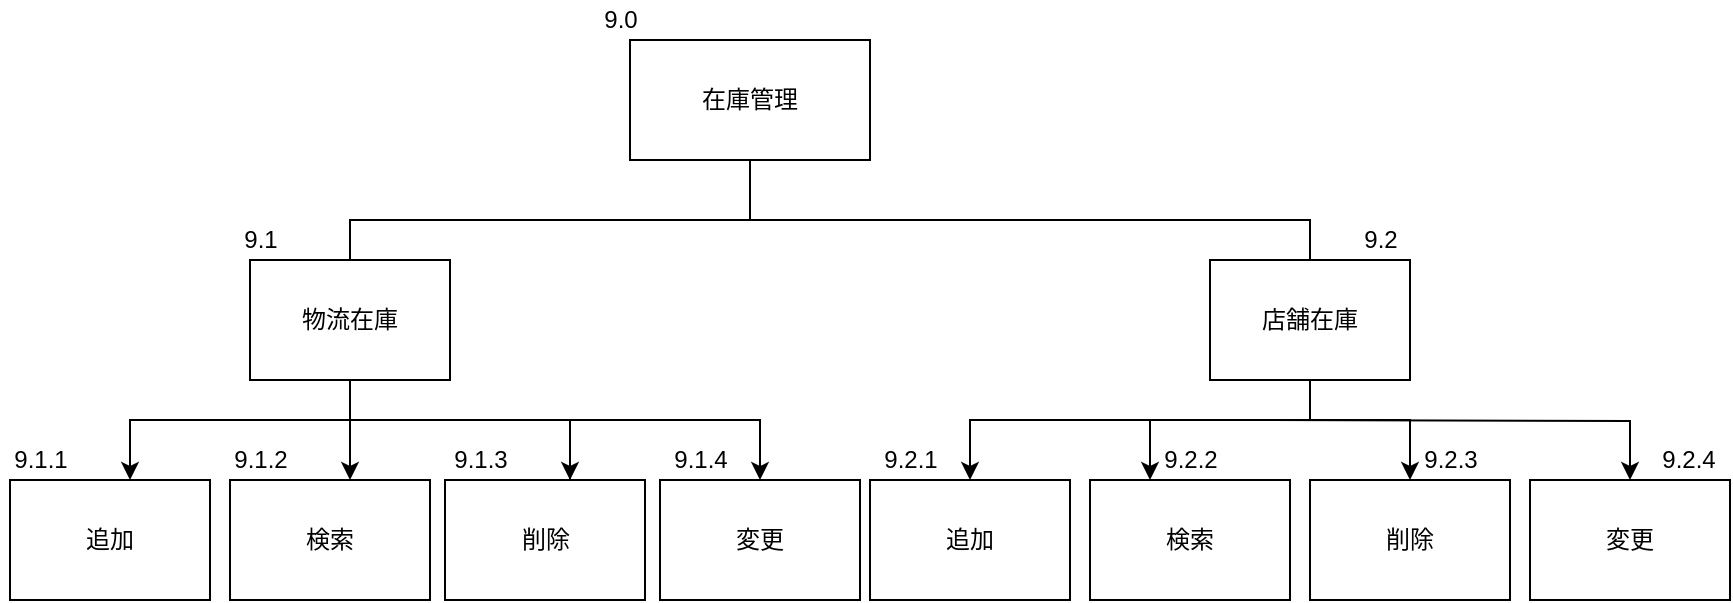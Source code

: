 <mxfile version="12.1.9" type="device" pages="1"><diagram id="4Y8vLPbGwNCtz-7F2Xv8" name="Page-1"><mxGraphModel dx="998" dy="1386" grid="1" gridSize="10" guides="1" tooltips="1" connect="1" arrows="1" fold="1" page="1" pageScale="1" pageWidth="583" pageHeight="827" math="0" shadow="0"><root><mxCell id="0"/><mxCell id="1" parent="0"/><UserObject label="在庫管理" treeRoot="1" id="3oHcFFwi6BJ42-X7Pc55-1"><mxCell style="whiteSpace=wrap;html=1;align=center;treeFolding=1;treeMoving=1;container=1;recursiveResize=0;" parent="1" vertex="1"><mxGeometry x="360" y="10" width="120" height="60" as="geometry"/></mxCell></UserObject><mxCell id="8rWShc0tzoQxXbKbxwzi-8" value="" style="edgeStyle=orthogonalEdgeStyle;rounded=0;orthogonalLoop=1;jettySize=auto;html=1;" edge="1" parent="1" source="3oHcFFwi6BJ42-X7Pc55-2" target="8rWShc0tzoQxXbKbxwzi-7"><mxGeometry relative="1" as="geometry"><Array as="points"><mxPoint x="700" y="200"/><mxPoint x="530" y="200"/></Array></mxGeometry></mxCell><mxCell id="8rWShc0tzoQxXbKbxwzi-12" value="" style="edgeStyle=orthogonalEdgeStyle;rounded=0;orthogonalLoop=1;jettySize=auto;html=1;" edge="1" parent="1" source="3oHcFFwi6BJ42-X7Pc55-2" target="8rWShc0tzoQxXbKbxwzi-11"><mxGeometry relative="1" as="geometry"><Array as="points"><mxPoint x="700" y="200"/><mxPoint x="750" y="200"/></Array></mxGeometry></mxCell><mxCell id="3oHcFFwi6BJ42-X7Pc55-2" value="店舗在庫" style="whiteSpace=wrap;html=1;align=center;verticalAlign=middle;container=1;recursiveResize=0;treeFolding=1;treeMoving=1;" parent="1" vertex="1"><mxGeometry x="650" y="120" width="100" height="60" as="geometry"/></mxCell><mxCell id="8rWShc0tzoQxXbKbxwzi-14" value="" style="edgeStyle=orthogonalEdgeStyle;rounded=0;orthogonalLoop=1;jettySize=auto;html=1;" edge="1" parent="1" target="8rWShc0tzoQxXbKbxwzi-13"><mxGeometry relative="1" as="geometry"><mxPoint x="660" y="200" as="sourcePoint"/></mxGeometry></mxCell><mxCell id="8rWShc0tzoQxXbKbxwzi-11" value="削除" style="whiteSpace=wrap;html=1;align=center;verticalAlign=middle;container=1;recursiveResize=0;treeFolding=1;treeMoving=1;" vertex="1" parent="1"><mxGeometry x="700" y="230" width="100" height="60" as="geometry"/></mxCell><mxCell id="8rWShc0tzoQxXbKbxwzi-13" value="変更" style="whiteSpace=wrap;html=1;align=center;verticalAlign=middle;container=1;recursiveResize=0;treeFolding=1;treeMoving=1;" vertex="1" parent="1"><mxGeometry x="810" y="230" width="100" height="60" as="geometry"/></mxCell><mxCell id="8rWShc0tzoQxXbKbxwzi-10" value="" style="edgeStyle=orthogonalEdgeStyle;rounded=0;orthogonalLoop=1;jettySize=auto;html=1;" edge="1" parent="1" target="8rWShc0tzoQxXbKbxwzi-9"><mxGeometry relative="1" as="geometry"><mxPoint x="540" y="200" as="sourcePoint"/><Array as="points"><mxPoint x="620" y="200"/></Array></mxGeometry></mxCell><mxCell id="8rWShc0tzoQxXbKbxwzi-7" value="追加" style="whiteSpace=wrap;html=1;align=center;verticalAlign=middle;container=1;recursiveResize=0;treeFolding=1;treeMoving=1;" vertex="1" parent="1"><mxGeometry x="480" y="230" width="100" height="60" as="geometry"/></mxCell><mxCell id="8rWShc0tzoQxXbKbxwzi-9" value="検索" style="whiteSpace=wrap;html=1;align=center;verticalAlign=middle;container=1;recursiveResize=0;treeFolding=1;treeMoving=1;" vertex="1" parent="1"><mxGeometry x="590" y="230" width="100" height="60" as="geometry"/></mxCell><mxCell id="3oHcFFwi6BJ42-X7Pc55-3" value="" style="edgeStyle=elbowEdgeStyle;elbow=vertical;startArrow=none;endArrow=none;rounded=0;" parent="1" target="3oHcFFwi6BJ42-X7Pc55-2" edge="1"><mxGeometry relative="1" as="geometry"><mxPoint x="420" y="90" as="sourcePoint"/><Array as="points"><mxPoint x="270" y="100"/><mxPoint x="420" y="100"/><mxPoint x="340" y="100"/><mxPoint x="430" y="100"/></Array></mxGeometry></mxCell><mxCell id="8rWShc0tzoQxXbKbxwzi-2" value="" style="edgeStyle=orthogonalEdgeStyle;rounded=0;orthogonalLoop=1;jettySize=auto;html=1;" edge="1" parent="1" source="3oHcFFwi6BJ42-X7Pc55-4" target="8rWShc0tzoQxXbKbxwzi-1"><mxGeometry relative="1" as="geometry"><Array as="points"><mxPoint x="220" y="200"/><mxPoint x="110" y="200"/></Array></mxGeometry></mxCell><mxCell id="8rWShc0tzoQxXbKbxwzi-6" value="" style="edgeStyle=orthogonalEdgeStyle;rounded=0;orthogonalLoop=1;jettySize=auto;html=1;" edge="1" parent="1" source="3oHcFFwi6BJ42-X7Pc55-4" target="8rWShc0tzoQxXbKbxwzi-5"><mxGeometry relative="1" as="geometry"><Array as="points"><mxPoint x="220" y="200"/><mxPoint x="330" y="200"/></Array></mxGeometry></mxCell><mxCell id="3oHcFFwi6BJ42-X7Pc55-4" value="物流在庫" style="whiteSpace=wrap;html=1;align=center;verticalAlign=middle;container=1;recursiveResize=0;treeFolding=1;treeMoving=1;" parent="1" vertex="1"><mxGeometry x="170" y="120" width="100" height="60" as="geometry"/></mxCell><mxCell id="8rWShc0tzoQxXbKbxwzi-16" value="" style="edgeStyle=orthogonalEdgeStyle;rounded=0;orthogonalLoop=1;jettySize=auto;html=1;" edge="1" parent="1" source="8rWShc0tzoQxXbKbxwzi-5" target="8rWShc0tzoQxXbKbxwzi-15"><mxGeometry relative="1" as="geometry"><Array as="points"><mxPoint x="330" y="200"/></Array></mxGeometry></mxCell><mxCell id="8rWShc0tzoQxXbKbxwzi-5" value="削除" style="whiteSpace=wrap;html=1;align=center;verticalAlign=middle;container=1;recursiveResize=0;treeFolding=1;treeMoving=1;" vertex="1" parent="1"><mxGeometry x="267.5" y="230" width="100" height="60" as="geometry"/></mxCell><mxCell id="8rWShc0tzoQxXbKbxwzi-15" value="変更" style="whiteSpace=wrap;html=1;align=center;verticalAlign=middle;container=1;recursiveResize=0;treeFolding=1;treeMoving=1;" vertex="1" parent="1"><mxGeometry x="375" y="230" width="100" height="60" as="geometry"/></mxCell><mxCell id="8rWShc0tzoQxXbKbxwzi-4" value="" style="edgeStyle=orthogonalEdgeStyle;rounded=0;orthogonalLoop=1;jettySize=auto;html=1;exitX=0.5;exitY=1;exitDx=0;exitDy=0;" edge="1" parent="1" source="3oHcFFwi6BJ42-X7Pc55-4" target="8rWShc0tzoQxXbKbxwzi-3"><mxGeometry relative="1" as="geometry"><Array as="points"><mxPoint x="220" y="180"/></Array></mxGeometry></mxCell><mxCell id="8rWShc0tzoQxXbKbxwzi-1" value="追加" style="whiteSpace=wrap;html=1;align=center;verticalAlign=middle;container=1;recursiveResize=0;treeFolding=1;treeMoving=1;" vertex="1" parent="1"><mxGeometry x="50" y="230" width="100" height="60" as="geometry"/></mxCell><mxCell id="8rWShc0tzoQxXbKbxwzi-3" value="検索" style="whiteSpace=wrap;html=1;align=center;verticalAlign=middle;container=1;recursiveResize=0;treeFolding=1;treeMoving=1;" vertex="1" parent="1"><mxGeometry x="160" y="230" width="100" height="60" as="geometry"/></mxCell><mxCell id="3oHcFFwi6BJ42-X7Pc55-5" value="" style="edgeStyle=elbowEdgeStyle;elbow=vertical;startArrow=none;endArrow=none;rounded=0;exitX=0.5;exitY=1;exitDx=0;exitDy=0;" parent="1" target="3oHcFFwi6BJ42-X7Pc55-4" edge="1" source="3oHcFFwi6BJ42-X7Pc55-1"><mxGeometry relative="1" as="geometry"><mxPoint x="420" y="100" as="sourcePoint"/><Array as="points"><mxPoint x="420" y="100"/><mxPoint x="290" y="80"/></Array></mxGeometry></mxCell><mxCell id="8rWShc0tzoQxXbKbxwzi-17" value="9.0" style="text;html=1;resizable=0;autosize=1;align=center;verticalAlign=middle;points=[];fillColor=none;strokeColor=none;rounded=0;" vertex="1" parent="1"><mxGeometry x="340" y="-10" width="30" height="20" as="geometry"/></mxCell><mxCell id="8rWShc0tzoQxXbKbxwzi-18" value="9.1" style="text;html=1;resizable=0;autosize=1;align=center;verticalAlign=middle;points=[];fillColor=none;strokeColor=none;rounded=0;" vertex="1" parent="1"><mxGeometry x="160" y="100" width="30" height="20" as="geometry"/></mxCell><mxCell id="8rWShc0tzoQxXbKbxwzi-19" value="9.2" style="text;html=1;resizable=0;autosize=1;align=center;verticalAlign=middle;points=[];fillColor=none;strokeColor=none;rounded=0;" vertex="1" parent="1"><mxGeometry x="720" y="100" width="30" height="20" as="geometry"/></mxCell><mxCell id="8rWShc0tzoQxXbKbxwzi-20" value="9.1.1" style="text;html=1;resizable=0;autosize=1;align=center;verticalAlign=middle;points=[];fillColor=none;strokeColor=none;rounded=0;" vertex="1" parent="1"><mxGeometry x="45" y="210" width="40" height="20" as="geometry"/></mxCell><mxCell id="8rWShc0tzoQxXbKbxwzi-21" value="9.1.2" style="text;html=1;resizable=0;autosize=1;align=center;verticalAlign=middle;points=[];fillColor=none;strokeColor=none;rounded=0;" vertex="1" parent="1"><mxGeometry x="155" y="210" width="40" height="20" as="geometry"/></mxCell><mxCell id="8rWShc0tzoQxXbKbxwzi-22" value="9.1.3" style="text;html=1;resizable=0;autosize=1;align=center;verticalAlign=middle;points=[];fillColor=none;strokeColor=none;rounded=0;" vertex="1" parent="1"><mxGeometry x="265" y="210" width="40" height="20" as="geometry"/></mxCell><mxCell id="8rWShc0tzoQxXbKbxwzi-23" value="9.1.4&lt;br&gt;" style="text;html=1;resizable=0;autosize=1;align=center;verticalAlign=middle;points=[];fillColor=none;strokeColor=none;rounded=0;" vertex="1" parent="1"><mxGeometry x="375" y="210" width="40" height="20" as="geometry"/></mxCell><mxCell id="8rWShc0tzoQxXbKbxwzi-24" value="9.2.1" style="text;html=1;resizable=0;autosize=1;align=center;verticalAlign=middle;points=[];fillColor=none;strokeColor=none;rounded=0;" vertex="1" parent="1"><mxGeometry x="480" y="210" width="40" height="20" as="geometry"/></mxCell><mxCell id="8rWShc0tzoQxXbKbxwzi-25" value="9.2.2&lt;span style=&quot;font-family: &amp;#34;helvetica&amp;#34; , &amp;#34;arial&amp;#34; , sans-serif ; font-size: 0px&quot;&gt;%3CmxGraphModel%3E%3Croot%3E%3CmxCell%20id%3D%220%22%2F%3E%3CmxCell%20id%3D%221%22%20parent%3D%220%22%2F%3E%3CmxCell%20id%3D%222%22%20value%3D%229.2.1%22%20style%3D%22text%3Bhtml%3D1%3Bresizable%3D0%3Bautosize%3D1%3Balign%3Dcenter%3BverticalAlign%3Dmiddle%3Bpoints%3D%5B%5D%3BfillColor%3Dnone%3BstrokeColor%3Dnone%3Brounded%3D0%3B%22%20vertex%3D%221%22%20parent%3D%221%22%3E%3CmxGeometry%20x%3D%22480%22%20y%3D%22210%22%20width%3D%2240%22%20height%3D%2220%22%20as%3D%22geometry%22%2F%3E%3C%2FmxCell%3E%3C%2Froot%3E%3C%2FmxGraphModel%3E&lt;/span&gt;" style="text;html=1;resizable=0;autosize=1;align=center;verticalAlign=middle;points=[];fillColor=none;strokeColor=none;rounded=0;" vertex="1" parent="1"><mxGeometry x="620" y="210" width="40" height="20" as="geometry"/></mxCell><mxCell id="8rWShc0tzoQxXbKbxwzi-26" value="9.2.3" style="text;html=1;resizable=0;autosize=1;align=center;verticalAlign=middle;points=[];fillColor=none;strokeColor=none;rounded=0;" vertex="1" parent="1"><mxGeometry x="750" y="210" width="40" height="20" as="geometry"/></mxCell><mxCell id="8rWShc0tzoQxXbKbxwzi-28" value="9.2.4" style="text;html=1;resizable=0;autosize=1;align=center;verticalAlign=middle;points=[];fillColor=none;strokeColor=none;rounded=0;" vertex="1" parent="1"><mxGeometry x="869" y="210" width="40" height="20" as="geometry"/></mxCell></root></mxGraphModel></diagram></mxfile>